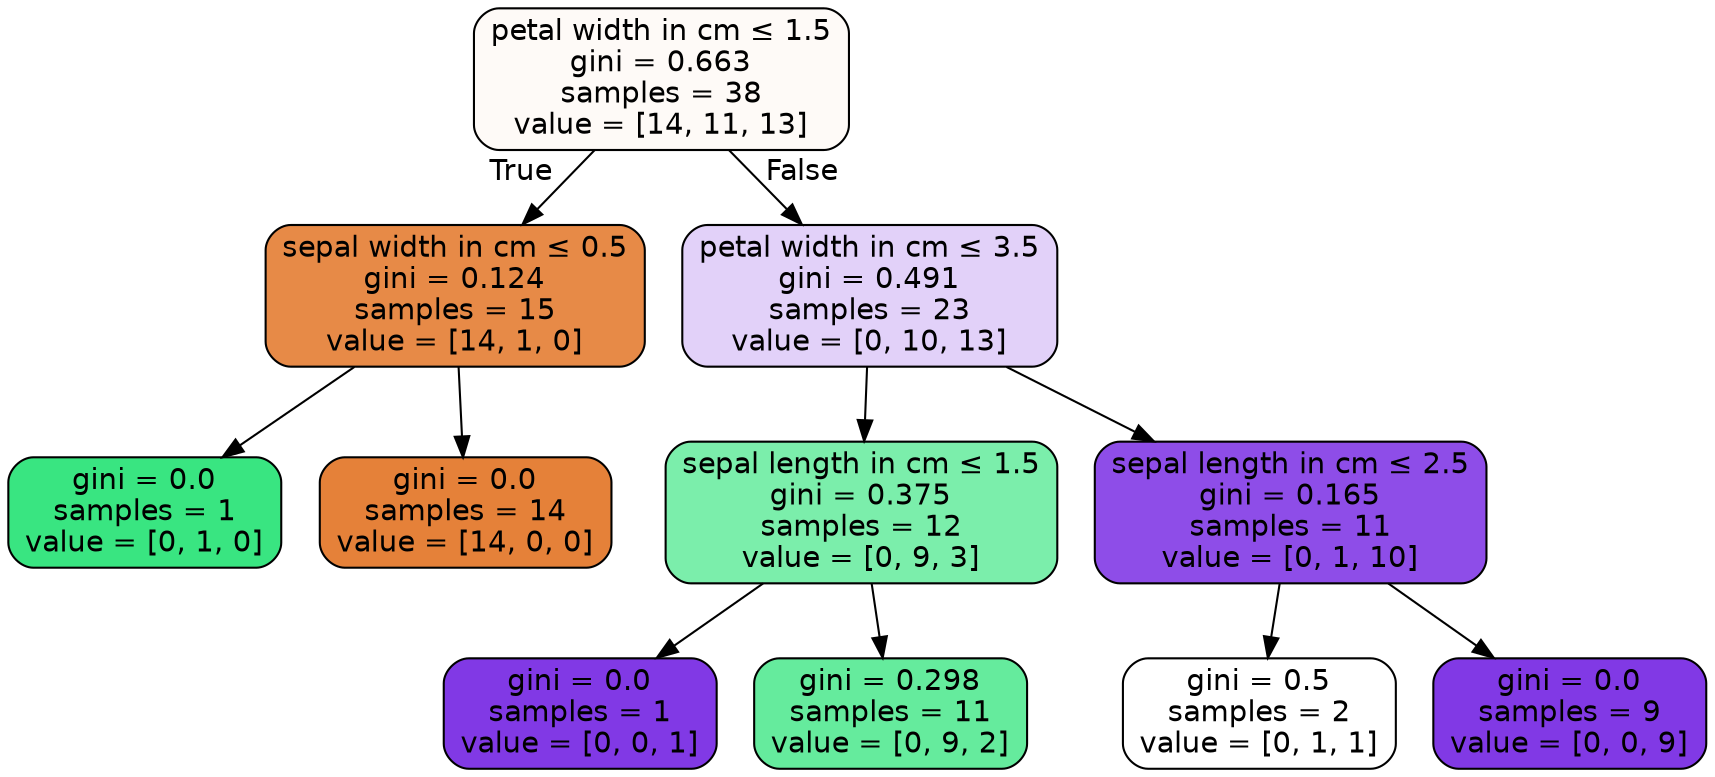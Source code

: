digraph Tree {
node [shape=box, style="filled, rounded", color="black", fontname="helvetica"] ;
edge [fontname="helvetica"] ;
0 [label=<petal width in cm &le; 1.5<br/>gini = 0.663<br/>samples = 38<br/>value = [14, 11, 13]>, fillcolor="#fefaf7"] ;
1 [label=<sepal width in cm &le; 0.5<br/>gini = 0.124<br/>samples = 15<br/>value = [14, 1, 0]>, fillcolor="#e78a47"] ;
0 -> 1 [labeldistance=2.5, labelangle=45, headlabel="True"] ;
2 [label=<gini = 0.0<br/>samples = 1<br/>value = [0, 1, 0]>, fillcolor="#39e581"] ;
1 -> 2 ;
3 [label=<gini = 0.0<br/>samples = 14<br/>value = [14, 0, 0]>, fillcolor="#e58139"] ;
1 -> 3 ;
4 [label=<petal width in cm &le; 3.5<br/>gini = 0.491<br/>samples = 23<br/>value = [0, 10, 13]>, fillcolor="#e2d1f9"] ;
0 -> 4 [labeldistance=2.5, labelangle=-45, headlabel="False"] ;
5 [label=<sepal length in cm &le; 1.5<br/>gini = 0.375<br/>samples = 12<br/>value = [0, 9, 3]>, fillcolor="#7beeab"] ;
4 -> 5 ;
6 [label=<gini = 0.0<br/>samples = 1<br/>value = [0, 0, 1]>, fillcolor="#8139e5"] ;
5 -> 6 ;
7 [label=<gini = 0.298<br/>samples = 11<br/>value = [0, 9, 2]>, fillcolor="#65eb9d"] ;
5 -> 7 ;
8 [label=<sepal length in cm &le; 2.5<br/>gini = 0.165<br/>samples = 11<br/>value = [0, 1, 10]>, fillcolor="#8e4de8"] ;
4 -> 8 ;
9 [label=<gini = 0.5<br/>samples = 2<br/>value = [0, 1, 1]>, fillcolor="#ffffff"] ;
8 -> 9 ;
10 [label=<gini = 0.0<br/>samples = 9<br/>value = [0, 0, 9]>, fillcolor="#8139e5"] ;
8 -> 10 ;
}